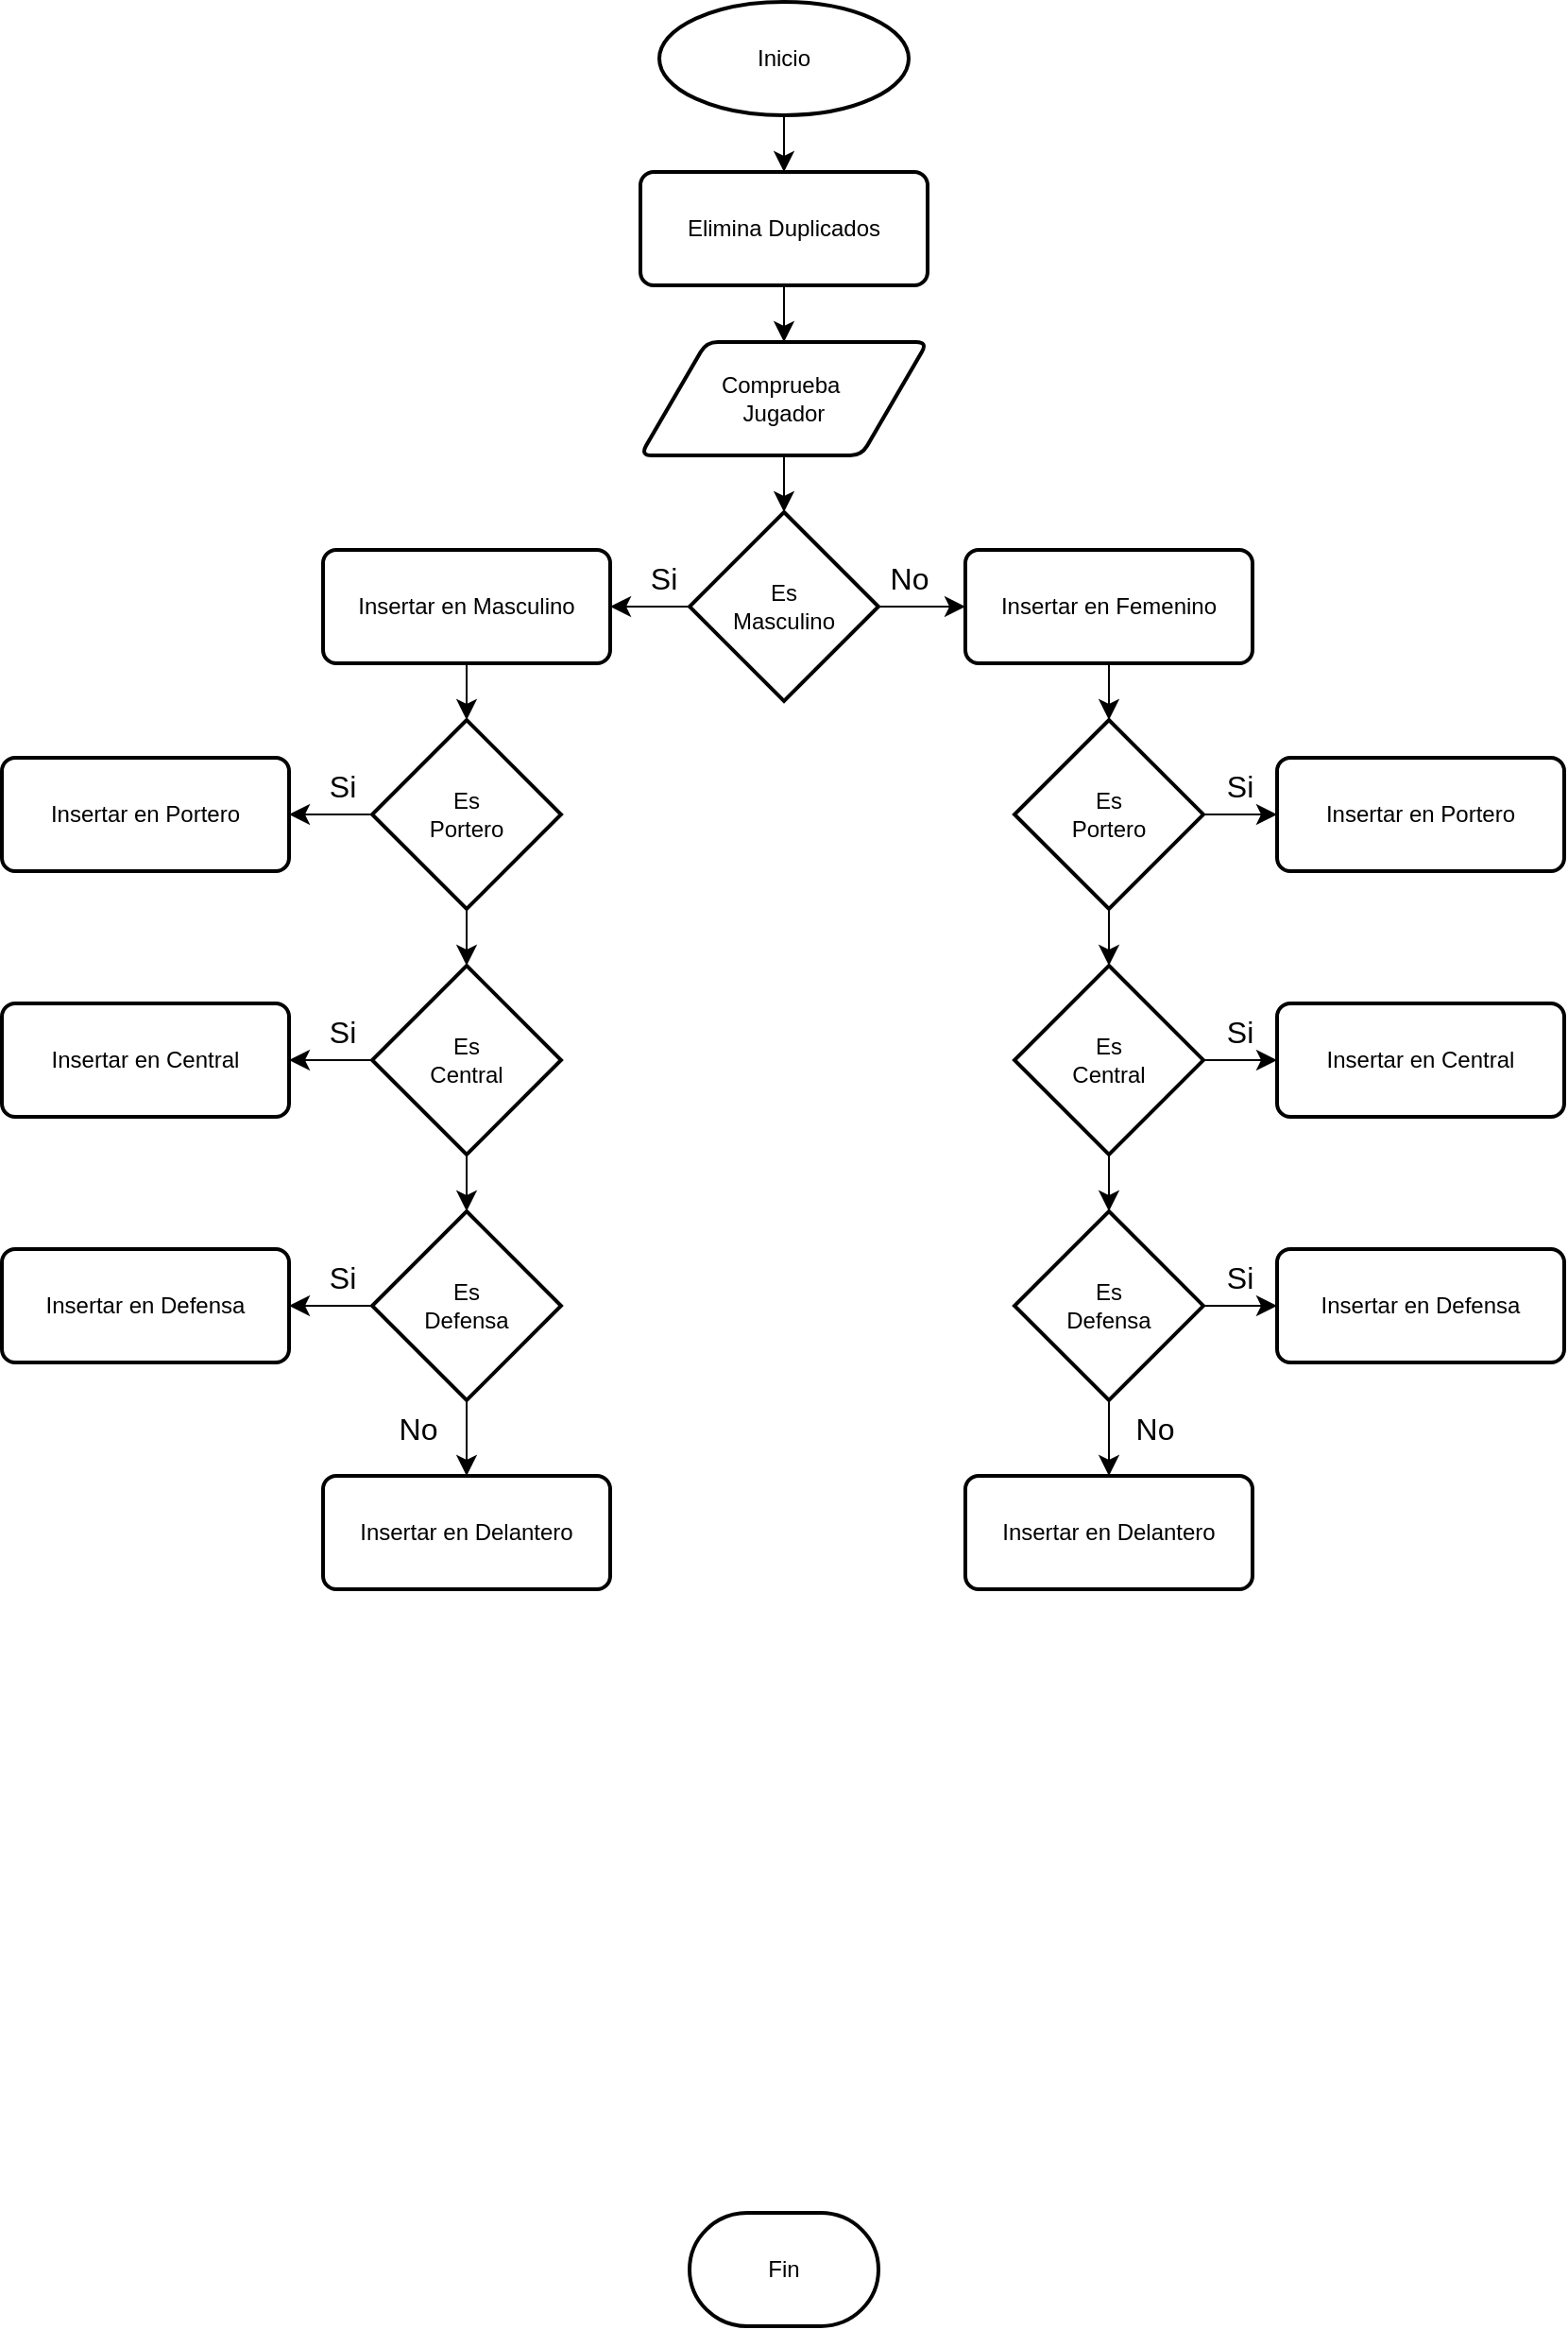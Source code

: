 <mxfile version="24.8.3">
  <diagram name="Página-1" id="gnQpEkFofbsVkcykbC2b">
    <mxGraphModel dx="2501" dy="830" grid="1" gridSize="10" guides="1" tooltips="1" connect="1" arrows="1" fold="1" page="1" pageScale="1" pageWidth="827" pageHeight="1169" math="0" shadow="0">
      <root>
        <mxCell id="0" />
        <mxCell id="1" parent="0" />
        <mxCell id="v_abhQieS6RaejQ8PZbX-2" value="Fin" style="strokeWidth=2;html=1;shape=mxgraph.flowchart.terminator;whiteSpace=wrap;" vertex="1" parent="1">
          <mxGeometry x="364" y="1200" width="100" height="60" as="geometry" />
        </mxCell>
        <mxCell id="v_abhQieS6RaejQ8PZbX-13" value="" style="edgeStyle=none;curved=1;rounded=0;orthogonalLoop=1;jettySize=auto;html=1;fontSize=12;startSize=8;endSize=8;" edge="1" parent="1" source="v_abhQieS6RaejQ8PZbX-3" target="v_abhQieS6RaejQ8PZbX-4">
          <mxGeometry relative="1" as="geometry" />
        </mxCell>
        <mxCell id="v_abhQieS6RaejQ8PZbX-3" value="Inicio" style="strokeWidth=2;html=1;shape=mxgraph.flowchart.start_1;whiteSpace=wrap;" vertex="1" parent="1">
          <mxGeometry x="348" y="30" width="132" height="60" as="geometry" />
        </mxCell>
        <mxCell id="v_abhQieS6RaejQ8PZbX-12" value="" style="edgeStyle=none;curved=1;rounded=0;orthogonalLoop=1;jettySize=auto;html=1;fontSize=12;startSize=8;endSize=8;" edge="1" parent="1" source="v_abhQieS6RaejQ8PZbX-4" target="v_abhQieS6RaejQ8PZbX-5">
          <mxGeometry relative="1" as="geometry">
            <mxPoint x="420" y="230" as="targetPoint" />
          </mxGeometry>
        </mxCell>
        <mxCell id="v_abhQieS6RaejQ8PZbX-4" value="Elimina Duplicados" style="rounded=1;whiteSpace=wrap;html=1;absoluteArcSize=1;arcSize=14;strokeWidth=2;" vertex="1" parent="1">
          <mxGeometry x="338" y="120" width="152" height="60" as="geometry" />
        </mxCell>
        <mxCell id="v_abhQieS6RaejQ8PZbX-11" value="" style="edgeStyle=none;curved=1;rounded=0;orthogonalLoop=1;jettySize=auto;html=1;fontSize=12;startSize=8;endSize=8;" edge="1" parent="1" source="v_abhQieS6RaejQ8PZbX-5" target="v_abhQieS6RaejQ8PZbX-6">
          <mxGeometry relative="1" as="geometry" />
        </mxCell>
        <mxCell id="v_abhQieS6RaejQ8PZbX-5" value="Comprueba&amp;nbsp;&lt;div&gt;Jugador&lt;/div&gt;" style="shape=parallelogram;html=1;strokeWidth=2;perimeter=parallelogramPerimeter;whiteSpace=wrap;rounded=1;arcSize=12;size=0.23;" vertex="1" parent="1">
          <mxGeometry x="338" y="210" width="152" height="60" as="geometry" />
        </mxCell>
        <mxCell id="v_abhQieS6RaejQ8PZbX-9" value="" style="edgeStyle=none;curved=1;rounded=0;orthogonalLoop=1;jettySize=auto;html=1;fontSize=12;startSize=8;endSize=8;" edge="1" parent="1" source="v_abhQieS6RaejQ8PZbX-6" target="v_abhQieS6RaejQ8PZbX-7">
          <mxGeometry relative="1" as="geometry" />
        </mxCell>
        <mxCell id="v_abhQieS6RaejQ8PZbX-10" value="" style="edgeStyle=none;curved=1;rounded=0;orthogonalLoop=1;jettySize=auto;html=1;fontSize=12;startSize=8;endSize=8;" edge="1" parent="1" source="v_abhQieS6RaejQ8PZbX-6" target="v_abhQieS6RaejQ8PZbX-8">
          <mxGeometry relative="1" as="geometry" />
        </mxCell>
        <mxCell id="v_abhQieS6RaejQ8PZbX-6" value="Es&lt;div&gt;Masculino&lt;/div&gt;" style="strokeWidth=2;html=1;shape=mxgraph.flowchart.decision;whiteSpace=wrap;" vertex="1" parent="1">
          <mxGeometry x="364" y="300" width="100" height="100" as="geometry" />
        </mxCell>
        <mxCell id="v_abhQieS6RaejQ8PZbX-21" value="" style="edgeStyle=none;curved=1;rounded=0;orthogonalLoop=1;jettySize=auto;html=1;fontSize=12;startSize=8;endSize=8;" edge="1" parent="1" source="v_abhQieS6RaejQ8PZbX-7" target="v_abhQieS6RaejQ8PZbX-18">
          <mxGeometry relative="1" as="geometry" />
        </mxCell>
        <mxCell id="v_abhQieS6RaejQ8PZbX-7" value="Insertar en Femenino" style="rounded=1;whiteSpace=wrap;html=1;absoluteArcSize=1;arcSize=14;strokeWidth=2;" vertex="1" parent="1">
          <mxGeometry x="510" y="320" width="152" height="60" as="geometry" />
        </mxCell>
        <mxCell id="v_abhQieS6RaejQ8PZbX-15" value="" style="edgeStyle=none;curved=1;rounded=0;orthogonalLoop=1;jettySize=auto;html=1;fontSize=12;startSize=8;endSize=8;" edge="1" parent="1" source="v_abhQieS6RaejQ8PZbX-8" target="v_abhQieS6RaejQ8PZbX-14">
          <mxGeometry relative="1" as="geometry" />
        </mxCell>
        <mxCell id="v_abhQieS6RaejQ8PZbX-8" value="Insertar en Masculino" style="rounded=1;whiteSpace=wrap;html=1;absoluteArcSize=1;arcSize=14;strokeWidth=2;" vertex="1" parent="1">
          <mxGeometry x="170" y="320" width="152" height="60" as="geometry" />
        </mxCell>
        <mxCell id="v_abhQieS6RaejQ8PZbX-24" value="" style="edgeStyle=none;curved=1;rounded=0;orthogonalLoop=1;jettySize=auto;html=1;fontSize=12;startSize=8;endSize=8;" edge="1" parent="1" source="v_abhQieS6RaejQ8PZbX-14" target="v_abhQieS6RaejQ8PZbX-16">
          <mxGeometry relative="1" as="geometry" />
        </mxCell>
        <mxCell id="v_abhQieS6RaejQ8PZbX-30" value="" style="edgeStyle=none;curved=1;rounded=0;orthogonalLoop=1;jettySize=auto;html=1;fontSize=12;startSize=8;endSize=8;" edge="1" parent="1" source="v_abhQieS6RaejQ8PZbX-14" target="v_abhQieS6RaejQ8PZbX-26">
          <mxGeometry relative="1" as="geometry" />
        </mxCell>
        <mxCell id="v_abhQieS6RaejQ8PZbX-14" value="Es&lt;div&gt;Portero&lt;/div&gt;" style="strokeWidth=2;html=1;shape=mxgraph.flowchart.decision;whiteSpace=wrap;" vertex="1" parent="1">
          <mxGeometry x="196" y="410" width="100" height="100" as="geometry" />
        </mxCell>
        <mxCell id="v_abhQieS6RaejQ8PZbX-25" value="" style="edgeStyle=none;curved=1;rounded=0;orthogonalLoop=1;jettySize=auto;html=1;fontSize=12;startSize=8;endSize=8;" edge="1" parent="1" source="v_abhQieS6RaejQ8PZbX-16" target="v_abhQieS6RaejQ8PZbX-17">
          <mxGeometry relative="1" as="geometry" />
        </mxCell>
        <mxCell id="v_abhQieS6RaejQ8PZbX-31" value="" style="edgeStyle=none;curved=1;rounded=0;orthogonalLoop=1;jettySize=auto;html=1;fontSize=12;startSize=8;endSize=8;" edge="1" parent="1" source="v_abhQieS6RaejQ8PZbX-16" target="v_abhQieS6RaejQ8PZbX-27">
          <mxGeometry relative="1" as="geometry" />
        </mxCell>
        <mxCell id="v_abhQieS6RaejQ8PZbX-16" value="Es&lt;div&gt;Central&lt;/div&gt;" style="strokeWidth=2;html=1;shape=mxgraph.flowchart.decision;whiteSpace=wrap;" vertex="1" parent="1">
          <mxGeometry x="196" y="540" width="100" height="100" as="geometry" />
        </mxCell>
        <mxCell id="v_abhQieS6RaejQ8PZbX-32" value="" style="edgeStyle=none;curved=1;rounded=0;orthogonalLoop=1;jettySize=auto;html=1;fontSize=12;startSize=8;endSize=8;" edge="1" parent="1" source="v_abhQieS6RaejQ8PZbX-17" target="v_abhQieS6RaejQ8PZbX-28">
          <mxGeometry relative="1" as="geometry" />
        </mxCell>
        <mxCell id="v_abhQieS6RaejQ8PZbX-33" value="" style="edgeStyle=none;curved=1;rounded=0;orthogonalLoop=1;jettySize=auto;html=1;fontSize=12;startSize=8;endSize=8;" edge="1" parent="1" source="v_abhQieS6RaejQ8PZbX-17" target="v_abhQieS6RaejQ8PZbX-29">
          <mxGeometry relative="1" as="geometry" />
        </mxCell>
        <mxCell id="v_abhQieS6RaejQ8PZbX-17" value="Es&lt;div&gt;Defensa&lt;/div&gt;" style="strokeWidth=2;html=1;shape=mxgraph.flowchart.decision;whiteSpace=wrap;" vertex="1" parent="1">
          <mxGeometry x="196" y="670" width="100" height="100" as="geometry" />
        </mxCell>
        <mxCell id="v_abhQieS6RaejQ8PZbX-22" value="" style="edgeStyle=none;curved=1;rounded=0;orthogonalLoop=1;jettySize=auto;html=1;fontSize=12;startSize=8;endSize=8;" edge="1" parent="1" source="v_abhQieS6RaejQ8PZbX-18" target="v_abhQieS6RaejQ8PZbX-19">
          <mxGeometry relative="1" as="geometry" />
        </mxCell>
        <mxCell id="v_abhQieS6RaejQ8PZbX-41" value="" style="edgeStyle=none;curved=1;rounded=0;orthogonalLoop=1;jettySize=auto;html=1;fontSize=12;startSize=8;endSize=8;" edge="1" parent="1" source="v_abhQieS6RaejQ8PZbX-18" target="v_abhQieS6RaejQ8PZbX-34">
          <mxGeometry relative="1" as="geometry" />
        </mxCell>
        <mxCell id="v_abhQieS6RaejQ8PZbX-18" value="Es&lt;div&gt;Portero&lt;/div&gt;" style="strokeWidth=2;html=1;shape=mxgraph.flowchart.decision;whiteSpace=wrap;" vertex="1" parent="1">
          <mxGeometry x="536" y="410" width="100" height="100" as="geometry" />
        </mxCell>
        <mxCell id="v_abhQieS6RaejQ8PZbX-23" value="" style="edgeStyle=none;curved=1;rounded=0;orthogonalLoop=1;jettySize=auto;html=1;fontSize=12;startSize=8;endSize=8;" edge="1" parent="1" source="v_abhQieS6RaejQ8PZbX-19" target="v_abhQieS6RaejQ8PZbX-20">
          <mxGeometry relative="1" as="geometry" />
        </mxCell>
        <mxCell id="v_abhQieS6RaejQ8PZbX-40" value="" style="edgeStyle=none;curved=1;rounded=0;orthogonalLoop=1;jettySize=auto;html=1;fontSize=12;startSize=8;endSize=8;" edge="1" parent="1" source="v_abhQieS6RaejQ8PZbX-19" target="v_abhQieS6RaejQ8PZbX-35">
          <mxGeometry relative="1" as="geometry" />
        </mxCell>
        <mxCell id="v_abhQieS6RaejQ8PZbX-19" value="Es&lt;div&gt;Central&lt;/div&gt;" style="strokeWidth=2;html=1;shape=mxgraph.flowchart.decision;whiteSpace=wrap;" vertex="1" parent="1">
          <mxGeometry x="536" y="540" width="100" height="100" as="geometry" />
        </mxCell>
        <mxCell id="v_abhQieS6RaejQ8PZbX-38" value="" style="edgeStyle=none;curved=1;rounded=0;orthogonalLoop=1;jettySize=auto;html=1;fontSize=12;startSize=8;endSize=8;" edge="1" parent="1" source="v_abhQieS6RaejQ8PZbX-20" target="v_abhQieS6RaejQ8PZbX-37">
          <mxGeometry relative="1" as="geometry" />
        </mxCell>
        <mxCell id="v_abhQieS6RaejQ8PZbX-39" value="" style="edgeStyle=none;curved=1;rounded=0;orthogonalLoop=1;jettySize=auto;html=1;fontSize=12;startSize=8;endSize=8;" edge="1" parent="1" source="v_abhQieS6RaejQ8PZbX-20" target="v_abhQieS6RaejQ8PZbX-36">
          <mxGeometry relative="1" as="geometry" />
        </mxCell>
        <mxCell id="v_abhQieS6RaejQ8PZbX-20" value="Es&lt;div&gt;Defensa&lt;/div&gt;" style="strokeWidth=2;html=1;shape=mxgraph.flowchart.decision;whiteSpace=wrap;" vertex="1" parent="1">
          <mxGeometry x="536" y="670" width="100" height="100" as="geometry" />
        </mxCell>
        <mxCell id="v_abhQieS6RaejQ8PZbX-26" value="Insertar en Portero" style="rounded=1;whiteSpace=wrap;html=1;absoluteArcSize=1;arcSize=14;strokeWidth=2;" vertex="1" parent="1">
          <mxGeometry y="430" width="152" height="60" as="geometry" />
        </mxCell>
        <mxCell id="v_abhQieS6RaejQ8PZbX-27" value="Insertar en Central" style="rounded=1;whiteSpace=wrap;html=1;absoluteArcSize=1;arcSize=14;strokeWidth=2;" vertex="1" parent="1">
          <mxGeometry y="560" width="152" height="60" as="geometry" />
        </mxCell>
        <mxCell id="v_abhQieS6RaejQ8PZbX-28" value="Insertar en Defensa" style="rounded=1;whiteSpace=wrap;html=1;absoluteArcSize=1;arcSize=14;strokeWidth=2;" vertex="1" parent="1">
          <mxGeometry y="690" width="152" height="60" as="geometry" />
        </mxCell>
        <mxCell id="v_abhQieS6RaejQ8PZbX-29" value="Insertar en Delantero" style="rounded=1;whiteSpace=wrap;html=1;absoluteArcSize=1;arcSize=14;strokeWidth=2;" vertex="1" parent="1">
          <mxGeometry x="170" y="810" width="152" height="60" as="geometry" />
        </mxCell>
        <mxCell id="v_abhQieS6RaejQ8PZbX-34" value="Insertar en Portero" style="rounded=1;whiteSpace=wrap;html=1;absoluteArcSize=1;arcSize=14;strokeWidth=2;" vertex="1" parent="1">
          <mxGeometry x="675" y="430" width="152" height="60" as="geometry" />
        </mxCell>
        <mxCell id="v_abhQieS6RaejQ8PZbX-35" value="Insertar en Central" style="rounded=1;whiteSpace=wrap;html=1;absoluteArcSize=1;arcSize=14;strokeWidth=2;" vertex="1" parent="1">
          <mxGeometry x="675" y="560" width="152" height="60" as="geometry" />
        </mxCell>
        <mxCell id="v_abhQieS6RaejQ8PZbX-36" value="Insertar en Defensa" style="rounded=1;whiteSpace=wrap;html=1;absoluteArcSize=1;arcSize=14;strokeWidth=2;" vertex="1" parent="1">
          <mxGeometry x="675" y="690" width="152" height="60" as="geometry" />
        </mxCell>
        <mxCell id="v_abhQieS6RaejQ8PZbX-37" value="Insertar en Delantero" style="rounded=1;whiteSpace=wrap;html=1;absoluteArcSize=1;arcSize=14;strokeWidth=2;" vertex="1" parent="1">
          <mxGeometry x="510" y="810" width="152" height="60" as="geometry" />
        </mxCell>
        <mxCell id="v_abhQieS6RaejQ8PZbX-42" value="Si" style="text;html=1;align=center;verticalAlign=middle;resizable=0;points=[];autosize=1;strokeColor=none;fillColor=none;fontSize=16;" vertex="1" parent="1">
          <mxGeometry x="330" y="320" width="40" height="30" as="geometry" />
        </mxCell>
        <mxCell id="v_abhQieS6RaejQ8PZbX-43" value="Si" style="text;html=1;align=center;verticalAlign=middle;resizable=0;points=[];autosize=1;strokeColor=none;fillColor=none;fontSize=16;" vertex="1" parent="1">
          <mxGeometry x="160" y="430" width="40" height="30" as="geometry" />
        </mxCell>
        <mxCell id="v_abhQieS6RaejQ8PZbX-44" value="Si" style="text;html=1;align=center;verticalAlign=middle;resizable=0;points=[];autosize=1;strokeColor=none;fillColor=none;fontSize=16;" vertex="1" parent="1">
          <mxGeometry x="160" y="560" width="40" height="30" as="geometry" />
        </mxCell>
        <mxCell id="v_abhQieS6RaejQ8PZbX-45" value="Si" style="text;html=1;align=center;verticalAlign=middle;resizable=0;points=[];autosize=1;strokeColor=none;fillColor=none;fontSize=16;" vertex="1" parent="1">
          <mxGeometry x="160" y="690" width="40" height="30" as="geometry" />
        </mxCell>
        <mxCell id="v_abhQieS6RaejQ8PZbX-46" value="Si" style="text;html=1;align=center;verticalAlign=middle;resizable=0;points=[];autosize=1;strokeColor=none;fillColor=none;fontSize=16;" vertex="1" parent="1">
          <mxGeometry x="635" y="430" width="40" height="30" as="geometry" />
        </mxCell>
        <mxCell id="v_abhQieS6RaejQ8PZbX-47" value="Si" style="text;html=1;align=center;verticalAlign=middle;resizable=0;points=[];autosize=1;strokeColor=none;fillColor=none;fontSize=16;" vertex="1" parent="1">
          <mxGeometry x="635" y="560" width="40" height="30" as="geometry" />
        </mxCell>
        <mxCell id="v_abhQieS6RaejQ8PZbX-48" value="Si" style="text;html=1;align=center;verticalAlign=middle;resizable=0;points=[];autosize=1;strokeColor=none;fillColor=none;fontSize=16;" vertex="1" parent="1">
          <mxGeometry x="635" y="690" width="40" height="30" as="geometry" />
        </mxCell>
        <mxCell id="v_abhQieS6RaejQ8PZbX-49" value="No" style="text;html=1;align=center;verticalAlign=middle;resizable=0;points=[];autosize=1;strokeColor=none;fillColor=none;fontSize=16;" vertex="1" parent="1">
          <mxGeometry x="200" y="770" width="40" height="30" as="geometry" />
        </mxCell>
        <mxCell id="v_abhQieS6RaejQ8PZbX-50" value="No" style="text;html=1;align=center;verticalAlign=middle;resizable=0;points=[];autosize=1;strokeColor=none;fillColor=none;fontSize=16;" vertex="1" parent="1">
          <mxGeometry x="590" y="770" width="40" height="30" as="geometry" />
        </mxCell>
        <mxCell id="v_abhQieS6RaejQ8PZbX-51" value="No" style="text;html=1;align=center;verticalAlign=middle;resizable=0;points=[];autosize=1;strokeColor=none;fillColor=none;fontSize=16;" vertex="1" parent="1">
          <mxGeometry x="460" y="320" width="40" height="30" as="geometry" />
        </mxCell>
      </root>
    </mxGraphModel>
  </diagram>
</mxfile>
